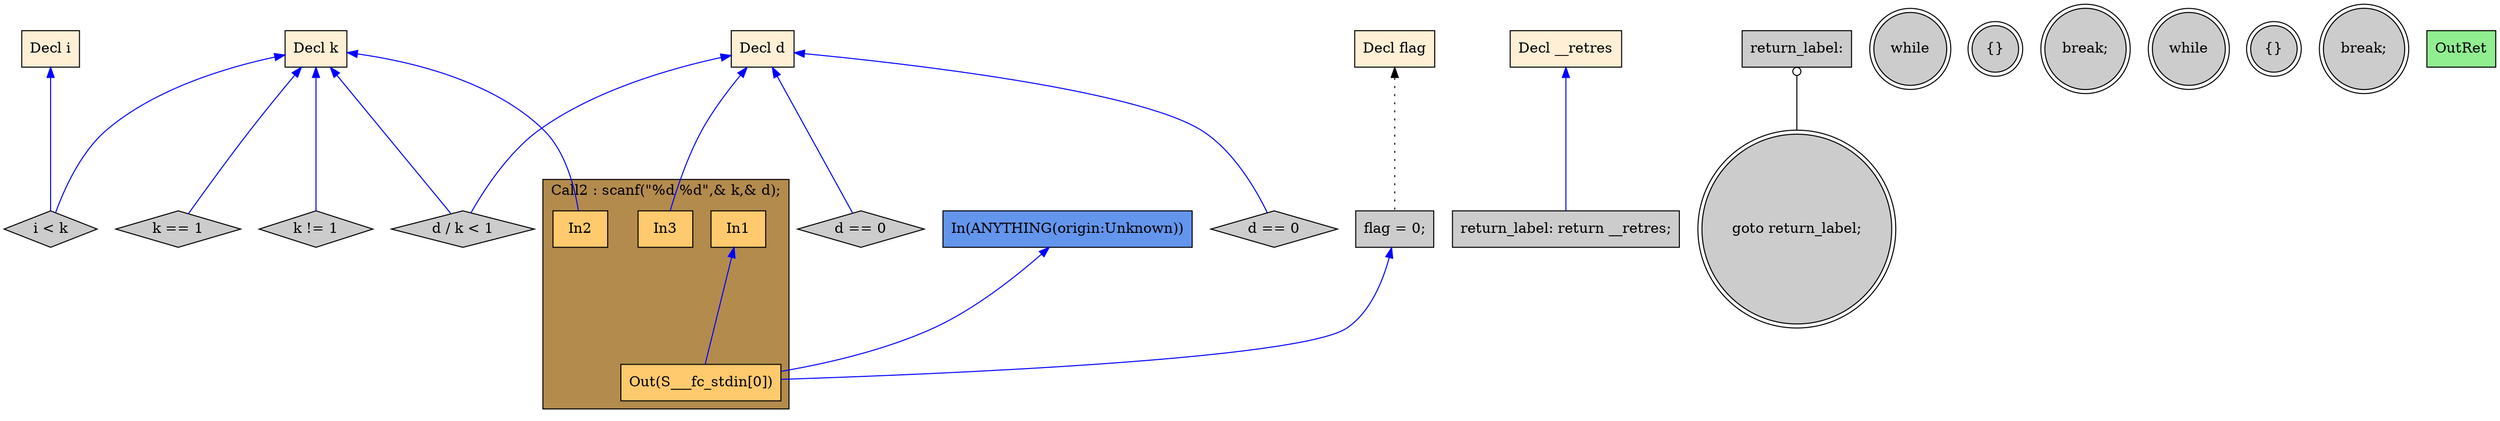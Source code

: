 digraph G {
  rankdir=TB;
  node [style="filled", ];
  2 [label="Decl i", fillcolor="#FFEFD5", shape=box, ];
  3 [label="Decl flag", fillcolor="#FFEFD5", shape=box, ];
  4 [label="Decl d", fillcolor="#FFEFD5", shape=box, ];
  5 [label="Decl k", fillcolor="#FFEFD5", shape=box, ];
  6 [label="Decl __retres", fillcolor="#FFEFD5", shape=box, ];
  7 [label="flag = 0;", fillcolor="#CCCCCC", shape=box, ];
  9 [label="In1", fillcolor="#FFCA6E", shape=box, ];
  10 [label="In2", fillcolor="#FFCA6E", shape=box, ];
  11 [label="In3", fillcolor="#FFCA6E", shape=box, ];
  12 [label="Out(S___fc_stdin[0])", fillcolor="#FFCA6E", shape=box, ];
  13 [label="d == 0", fillcolor="#CCCCCC", shape=diamond, ];
  14 [label="k == 1", fillcolor="#CCCCCC", shape=diamond, ];
  15 [label="d == 0", fillcolor="#CCCCCC", shape=diamond, ];
  16 [label="k != 1", fillcolor="#CCCCCC", shape=diamond, ];
  17 [label="goto return_label;", fillcolor="#CCCCCC", shape=doublecircle, ];
  18 [label="return_label:", fillcolor="#CCCCCC", shape=box, ];
  19 [label="while", fillcolor="#CCCCCC", shape=doublecircle, ];
  20 [label="d / k < 1", fillcolor="#CCCCCC", shape=diamond, ];
  21 [label="{}", fillcolor="#CCCCCC", shape=doublecircle, ];
  22 [label="break;", fillcolor="#CCCCCC", shape=doublecircle, ];
  23 [label="while", fillcolor="#CCCCCC", shape=doublecircle, ];
  24 [label="i < k", fillcolor="#CCCCCC", shape=diamond, ];
  25 [label="{}", fillcolor="#CCCCCC", shape=doublecircle, ];
  26 [label="break;", fillcolor="#CCCCCC", shape=doublecircle, ];
  27 [label="return_label: return __retres;", fillcolor="#CCCCCC", shape=box, ];
  28 [label="OutRet", fillcolor="#90EE90", shape=box, ];
  29 [label="In(ANYTHING(origin:Unknown))", fillcolor="#6495ED", shape=box, ];
  
  subgraph cluster_Call2 { label="Call2 : scanf(\"%d %d\",& k,& d);";
                           fillcolor="#B38B4D"; style="filled"; 12;11;10;9;
     };
  
  edge [dir=back, ];
  3 -> 7 [color="#000000", style="dotted", ];
  5 -> 10 [color="#0000FF", ];
  4 -> 11 [color="#0000FF", ];
  7 -> 12 [color="#0000FF", ];
  9 -> 12 [color="#0000FF", ];
  29 -> 12 [color="#0000FF", ];
  4 -> 13 [color="#0000FF", ];
  5 -> 14 [color="#0000FF", ];
  4 -> 15 [color="#0000FF", ];
  5 -> 16 [color="#0000FF", ];
  18 -> 17 [color="#000000", arrowtail=odot, ];
  4 -> 20 [color="#0000FF", ];
  5 -> 20 [color="#0000FF", ];
  2 -> 24 [color="#0000FF", ];
  5 -> 24 [color="#0000FF", ];
  6 -> 27 [color="#0000FF", ];
  
  }